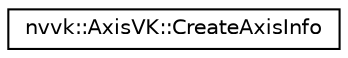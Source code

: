 digraph "Graphical Class Hierarchy"
{
 // LATEX_PDF_SIZE
  edge [fontname="Helvetica",fontsize="10",labelfontname="Helvetica",labelfontsize="10"];
  node [fontname="Helvetica",fontsize="10",shape=record];
  rankdir="LR";
  Node0 [label="nvvk::AxisVK::CreateAxisInfo",height=0.2,width=0.4,color="black", fillcolor="white", style="filled",URL="$structnvvk_1_1_axis_v_k_1_1_create_axis_info.html",tooltip=" "];
}
